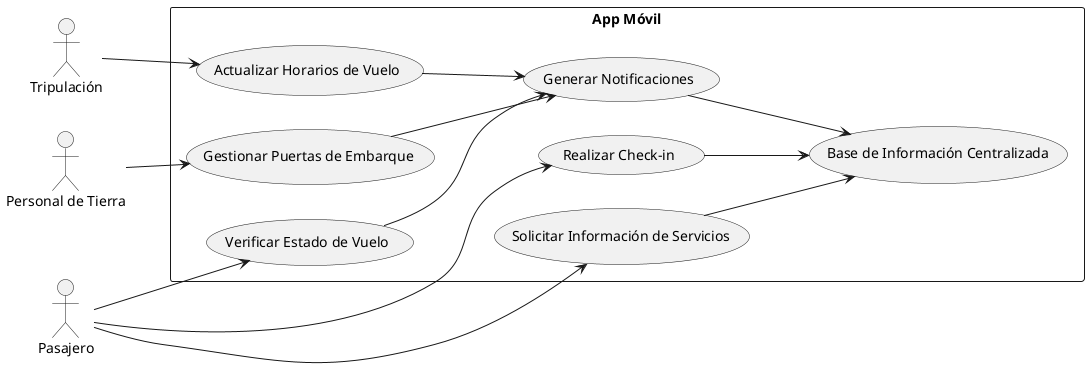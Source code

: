 @startuml
left to right direction

actor Pasajero as P
actor Tripulación as T
actor "Personal de Tierra" as PT

rectangle "App Móvil" {
    P --> (Verificar Estado de Vuelo)
    P --> (Realizar Check-in)
    P --> (Solicitar Información de Servicios)
    T --> (Actualizar Horarios de Vuelo)
    PT --> (Gestionar Puertas de Embarque)

    (Verificar Estado de Vuelo) --> (Generar Notificaciones)
    (Actualizar Horarios de Vuelo) --> (Generar Notificaciones)
    (Gestionar Puertas de Embarque) --> (Generar Notificaciones)

    (Generar Notificaciones) --> (Base de Información Centralizada)
    (Realizar Check-in) --> (Base de Información Centralizada)
    (Solicitar Información de Servicios) --> (Base de Información Centralizada)
}

@enduml